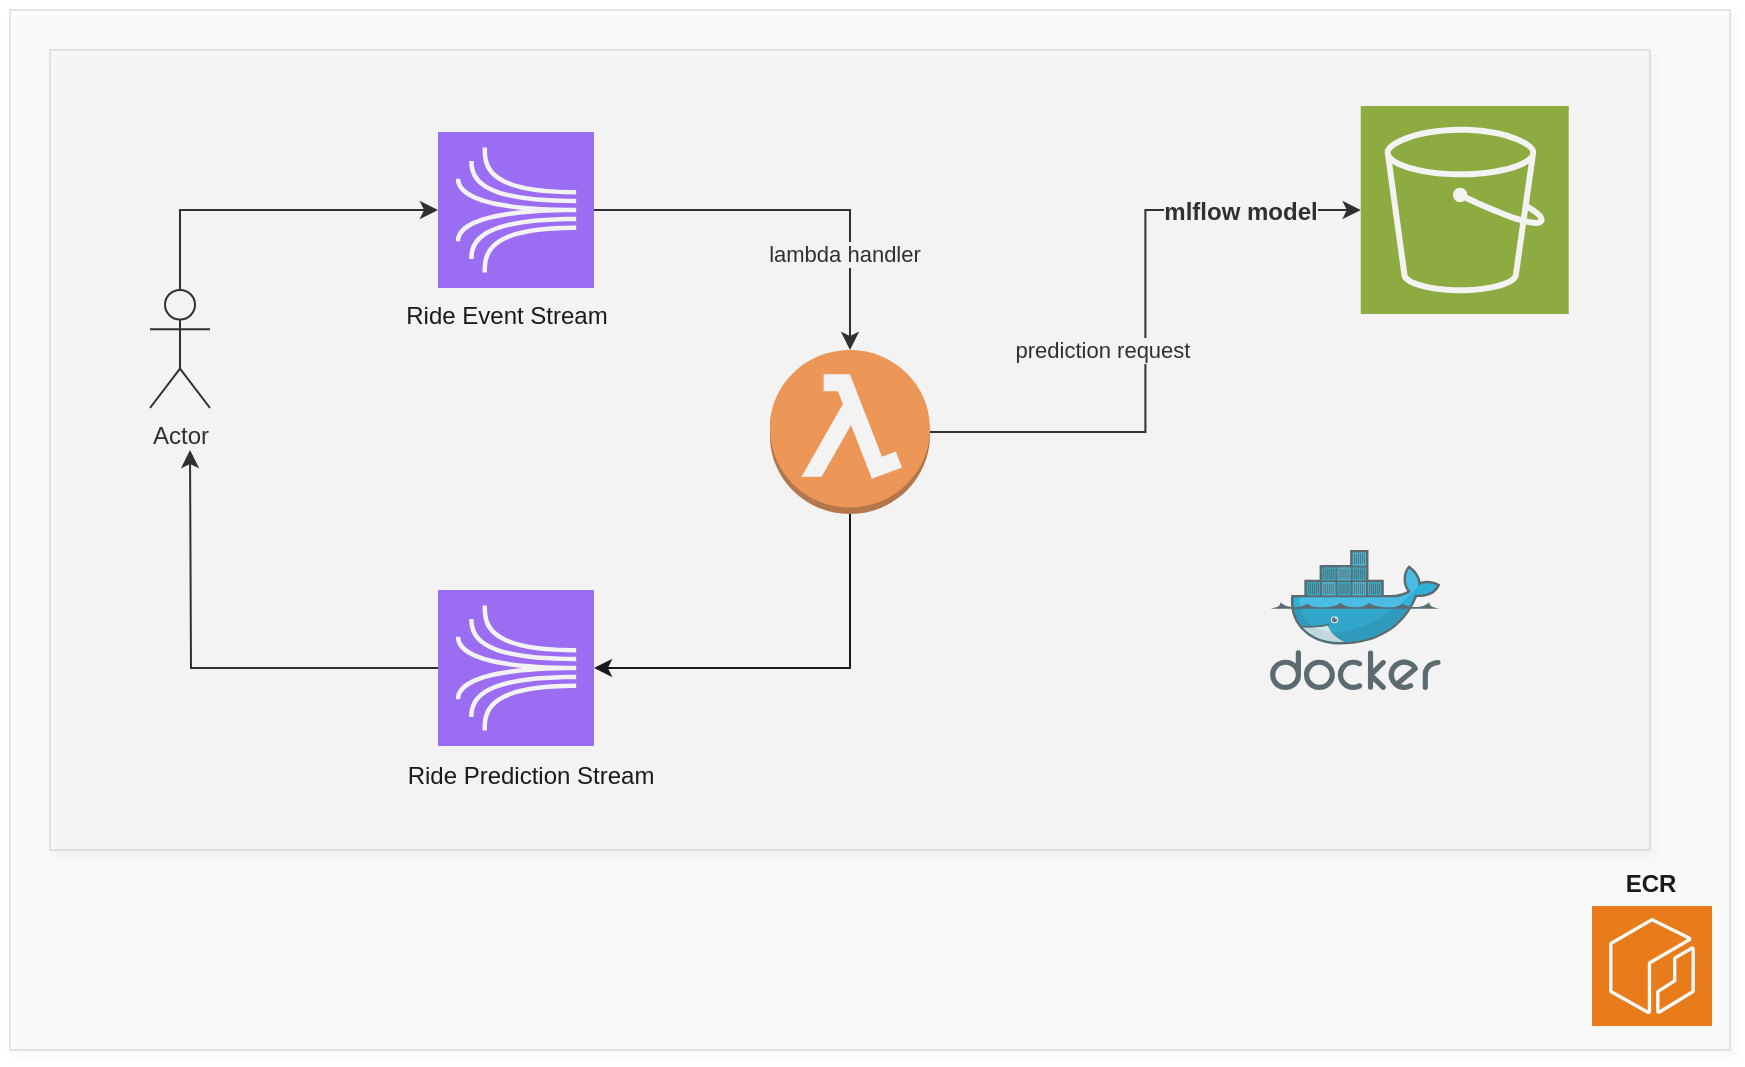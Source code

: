 <mxfile version="24.7.7">
  <diagram name="Page-1" id="XEwzCVqfgv6WoFN6cU4P">
    <mxGraphModel dx="1804" dy="558" grid="1" gridSize="10" guides="1" tooltips="1" connect="1" arrows="1" fold="1" page="1" pageScale="1" pageWidth="850" pageHeight="1100" math="0" shadow="0">
      <root>
        <mxCell id="0" />
        <mxCell id="1" parent="0" />
        <mxCell id="l-zGgqVaCMHIHdRE0eHl-30" value="" style="edgeStyle=orthogonalEdgeStyle;rounded=0;orthogonalLoop=1;jettySize=auto;html=1;entryX=0;entryY=0.5;entryDx=0;entryDy=0;entryPerimeter=0;" parent="1" source="l-zGgqVaCMHIHdRE0eHl-1" target="l-zGgqVaCMHIHdRE0eHl-2" edge="1">
          <mxGeometry relative="1" as="geometry">
            <mxPoint x="45" y="130.5" as="targetPoint" />
            <Array as="points">
              <mxPoint x="45" y="170" />
            </Array>
          </mxGeometry>
        </mxCell>
        <mxCell id="l-zGgqVaCMHIHdRE0eHl-1" value="Actor" style="shape=umlActor;verticalLabelPosition=bottom;verticalAlign=top;html=1;outlineConnect=0;" parent="1" vertex="1">
          <mxGeometry x="30" y="210" width="30" height="59" as="geometry" />
        </mxCell>
        <mxCell id="l-zGgqVaCMHIHdRE0eHl-2" value="" style="sketch=0;points=[[0,0,0],[0.25,0,0],[0.5,0,0],[0.75,0,0],[1,0,0],[0,1,0],[0.25,1,0],[0.5,1,0],[0.75,1,0],[1,1,0],[0,0.25,0],[0,0.5,0],[0,0.75,0],[1,0.25,0],[1,0.5,0],[1,0.75,0]];outlineConnect=0;fontColor=#232F3E;fillColor=#8C4FFF;strokeColor=#ffffff;dashed=0;verticalLabelPosition=bottom;verticalAlign=top;align=center;html=1;fontSize=12;fontStyle=0;aspect=fixed;shape=mxgraph.aws4.resourceIcon;resIcon=mxgraph.aws4.kinesis;" parent="1" vertex="1">
          <mxGeometry x="174" y="131" width="78" height="78" as="geometry" />
        </mxCell>
        <mxCell id="l-zGgqVaCMHIHdRE0eHl-3" value="" style="outlineConnect=0;dashed=0;verticalLabelPosition=bottom;verticalAlign=top;align=center;html=1;shape=mxgraph.aws3.lambda_function;fillColor=#F58534;gradientColor=none;" parent="1" vertex="1">
          <mxGeometry x="340" y="240" width="80" height="82" as="geometry" />
        </mxCell>
        <mxCell id="l-zGgqVaCMHIHdRE0eHl-4" value="" style="sketch=0;points=[[0,0,0],[0.25,0,0],[0.5,0,0],[0.75,0,0],[1,0,0],[0,1,0],[0.25,1,0],[0.5,1,0],[0.75,1,0],[1,1,0],[0,0.25,0],[0,0.5,0],[0,0.75,0],[1,0.25,0],[1,0.5,0],[1,0.75,0]];outlineConnect=0;fontColor=#232F3E;fillColor=#7AA116;strokeColor=#ffffff;dashed=0;verticalLabelPosition=bottom;verticalAlign=top;align=center;html=1;fontSize=12;fontStyle=0;aspect=fixed;shape=mxgraph.aws4.resourceIcon;resIcon=mxgraph.aws4.s3;" parent="1" vertex="1">
          <mxGeometry x="635.37" y="118" width="104" height="104" as="geometry" />
        </mxCell>
        <mxCell id="l-zGgqVaCMHIHdRE0eHl-5" value="" style="image;sketch=0;aspect=fixed;html=1;points=[];align=center;fontSize=12;image=img/lib/mscae/Docker.svg;" parent="1" vertex="1">
          <mxGeometry x="590" y="340" width="85.37" height="70" as="geometry" />
        </mxCell>
        <mxCell id="l-zGgqVaCMHIHdRE0eHl-7" value="" style="sketch=0;points=[[0,0,0],[0.25,0,0],[0.5,0,0],[0.75,0,0],[1,0,0],[0,1,0],[0.25,1,0],[0.5,1,0],[0.75,1,0],[1,1,0],[0,0.25,0],[0,0.5,0],[0,0.75,0],[1,0.25,0],[1,0.5,0],[1,0.75,0]];outlineConnect=0;fontColor=#232F3E;fillColor=#ED7100;strokeColor=#ffffff;dashed=0;verticalLabelPosition=bottom;verticalAlign=top;align=center;html=1;fontSize=12;fontStyle=0;aspect=fixed;shape=mxgraph.aws4.resourceIcon;resIcon=mxgraph.aws4.ecr;" parent="1" vertex="1">
          <mxGeometry x="751" y="518" width="60" height="60" as="geometry" />
        </mxCell>
        <mxCell id="l-zGgqVaCMHIHdRE0eHl-26" style="edgeStyle=orthogonalEdgeStyle;rounded=0;orthogonalLoop=1;jettySize=auto;html=1;" parent="1" source="l-zGgqVaCMHIHdRE0eHl-9" edge="1">
          <mxGeometry relative="1" as="geometry">
            <mxPoint x="50" y="290" as="targetPoint" />
          </mxGeometry>
        </mxCell>
        <mxCell id="l-zGgqVaCMHIHdRE0eHl-9" value="" style="sketch=0;points=[[0,0,0],[0.25,0,0],[0.5,0,0],[0.75,0,0],[1,0,0],[0,1,0],[0.25,1,0],[0.5,1,0],[0.75,1,0],[1,1,0],[0,0.25,0],[0,0.5,0],[0,0.75,0],[1,0.25,0],[1,0.5,0],[1,0.75,0]];outlineConnect=0;fontColor=#232F3E;fillColor=#8C4FFF;strokeColor=#ffffff;dashed=0;verticalLabelPosition=bottom;verticalAlign=top;align=center;html=1;fontSize=12;fontStyle=0;aspect=fixed;shape=mxgraph.aws4.resourceIcon;resIcon=mxgraph.aws4.kinesis;" parent="1" vertex="1">
          <mxGeometry x="174" y="360" width="78" height="78" as="geometry" />
        </mxCell>
        <mxCell id="l-zGgqVaCMHIHdRE0eHl-15" style="edgeStyle=orthogonalEdgeStyle;rounded=0;orthogonalLoop=1;jettySize=auto;html=1;exitX=1;exitY=0.5;exitDx=0;exitDy=0;exitPerimeter=0;" parent="1" source="l-zGgqVaCMHIHdRE0eHl-2" target="l-zGgqVaCMHIHdRE0eHl-3" edge="1">
          <mxGeometry relative="1" as="geometry" />
        </mxCell>
        <mxCell id="l-zGgqVaCMHIHdRE0eHl-35" value="lambda handler" style="edgeLabel;html=1;align=center;verticalAlign=middle;resizable=0;points=[];" parent="l-zGgqVaCMHIHdRE0eHl-15" vertex="1" connectable="0">
          <mxGeometry x="0.515" y="-3" relative="1" as="geometry">
            <mxPoint as="offset" />
          </mxGeometry>
        </mxCell>
        <mxCell id="l-zGgqVaCMHIHdRE0eHl-16" style="edgeStyle=orthogonalEdgeStyle;rounded=0;orthogonalLoop=1;jettySize=auto;html=1;exitX=1;exitY=0.5;exitDx=0;exitDy=0;exitPerimeter=0;entryX=0;entryY=0.5;entryDx=0;entryDy=0;entryPerimeter=0;" parent="1" source="l-zGgqVaCMHIHdRE0eHl-3" target="l-zGgqVaCMHIHdRE0eHl-4" edge="1">
          <mxGeometry relative="1" as="geometry" />
        </mxCell>
        <mxCell id="l-zGgqVaCMHIHdRE0eHl-36" value="prediction request" style="edgeLabel;html=1;align=center;verticalAlign=middle;resizable=0;points=[];" parent="l-zGgqVaCMHIHdRE0eHl-16" vertex="1" connectable="0">
          <mxGeometry x="-0.695" y="-1" relative="1" as="geometry">
            <mxPoint x="36" y="-42" as="offset" />
          </mxGeometry>
        </mxCell>
        <mxCell id="l-zGgqVaCMHIHdRE0eHl-38" value="mlflow model" style="edgeLabel;html=1;align=center;verticalAlign=middle;resizable=0;points=[];fontSize=12;fontStyle=1" parent="l-zGgqVaCMHIHdRE0eHl-16" vertex="1" connectable="0">
          <mxGeometry x="0.629" y="-1" relative="1" as="geometry">
            <mxPoint as="offset" />
          </mxGeometry>
        </mxCell>
        <mxCell id="l-zGgqVaCMHIHdRE0eHl-19" value="" style="rounded=0;whiteSpace=wrap;html=1;shadow=1;opacity=10;fontSize=13;" parent="1" vertex="1">
          <mxGeometry x="-20" y="90" width="800" height="400" as="geometry" />
        </mxCell>
        <mxCell id="l-zGgqVaCMHIHdRE0eHl-33" value="Ride Event Stream" style="text;html=1;align=center;verticalAlign=middle;resizable=0;points=[];autosize=1;strokeColor=none;fillColor=none;" parent="1" vertex="1">
          <mxGeometry x="148" y="208" width="120" height="30" as="geometry" />
        </mxCell>
        <mxCell id="l-zGgqVaCMHIHdRE0eHl-34" value="Ride Prediction Stream" style="text;html=1;align=center;verticalAlign=middle;resizable=0;points=[];autosize=1;strokeColor=none;fillColor=none;" parent="1" vertex="1">
          <mxGeometry x="145" y="438" width="150" height="30" as="geometry" />
        </mxCell>
        <mxCell id="l-zGgqVaCMHIHdRE0eHl-42" value="ECR" style="text;html=1;align=center;verticalAlign=middle;resizable=0;points=[];autosize=1;strokeColor=none;fillColor=none;fontStyle=1" parent="1" vertex="1">
          <mxGeometry x="755" y="492" width="50" height="30" as="geometry" />
        </mxCell>
        <mxCell id="l-zGgqVaCMHIHdRE0eHl-44" style="edgeStyle=orthogonalEdgeStyle;rounded=0;orthogonalLoop=1;jettySize=auto;html=1;exitX=0.5;exitY=1;exitDx=0;exitDy=0;exitPerimeter=0;entryX=1;entryY=0.5;entryDx=0;entryDy=0;entryPerimeter=0;" parent="1" source="l-zGgqVaCMHIHdRE0eHl-3" target="l-zGgqVaCMHIHdRE0eHl-9" edge="1">
          <mxGeometry relative="1" as="geometry" />
        </mxCell>
        <mxCell id="l-zGgqVaCMHIHdRE0eHl-45" value="" style="rounded=0;whiteSpace=wrap;html=1;shadow=1;opacity=10;fontSize=13;" parent="1" vertex="1">
          <mxGeometry x="-40" y="70" width="860" height="520" as="geometry" />
        </mxCell>
      </root>
    </mxGraphModel>
  </diagram>
</mxfile>
